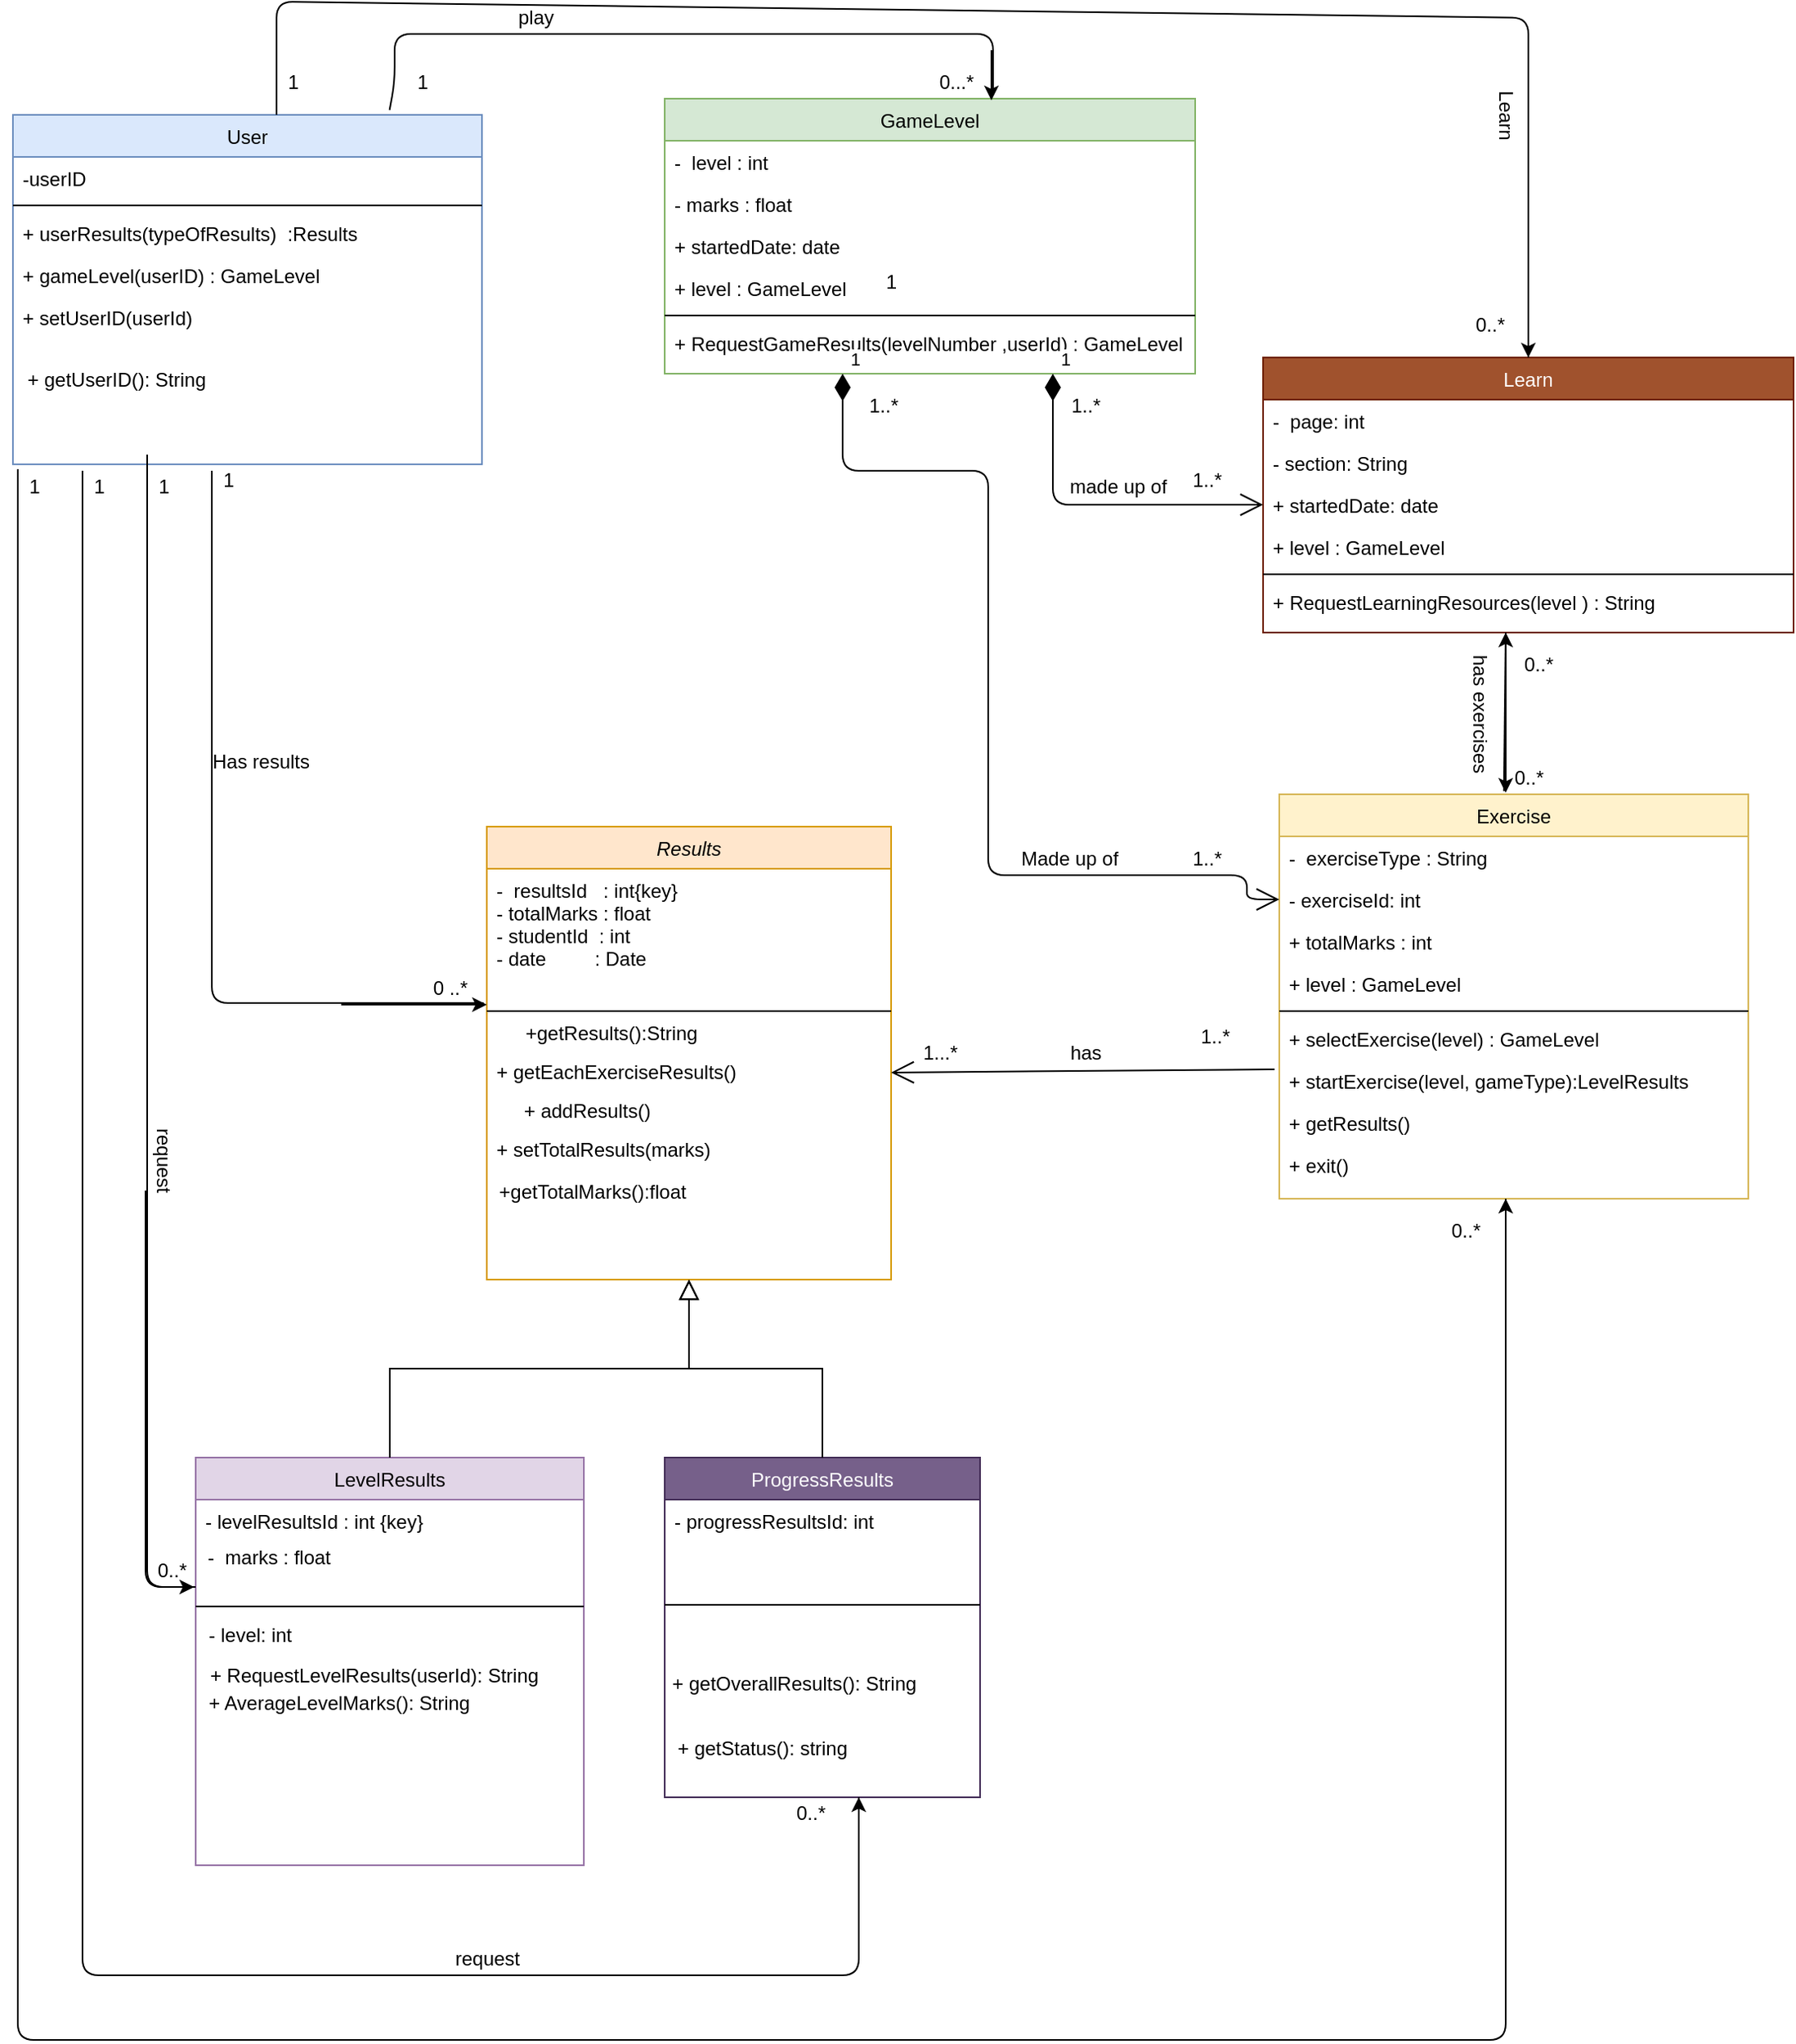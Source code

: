 <mxfile version="14.9.7" type="device"><diagram id="C5RBs43oDa-KdzZeNtuy" name="Page-1"><mxGraphModel dx="998" dy="507" grid="1" gridSize="10" guides="1" tooltips="1" connect="1" arrows="1" fold="1" page="1" pageScale="1" pageWidth="1169" pageHeight="1654" math="0" shadow="0"><root><mxCell id="WIyWlLk6GJQsqaUBKTNV-0"/><mxCell id="WIyWlLk6GJQsqaUBKTNV-1" parent="WIyWlLk6GJQsqaUBKTNV-0"/><mxCell id="zkfFHV4jXpPFQw0GAbJ--0" value="Results" style="swimlane;fontStyle=2;align=center;verticalAlign=top;childLayout=stackLayout;horizontal=1;startSize=26;horizontalStack=0;resizeParent=1;resizeLast=0;collapsible=1;marginBottom=0;rounded=0;shadow=0;strokeWidth=1;fillColor=#ffe6cc;strokeColor=#d79b00;" parent="WIyWlLk6GJQsqaUBKTNV-1" vertex="1"><mxGeometry x="330" y="530" width="250" height="280" as="geometry"><mxRectangle x="230" y="140" width="160" height="26" as="alternateBounds"/></mxGeometry></mxCell><mxCell id="zkfFHV4jXpPFQw0GAbJ--1" value="-  resultsId   : int{key}&#xA;- totalMarks : float&#xA;- studentId  : int &#xA;- date         : Date&#xA;&#xA;&#xA;&#xA;&#xA;&#xA;&#xA;&#xA;" style="text;align=left;verticalAlign=top;spacingLeft=4;spacingRight=4;overflow=hidden;rotatable=0;points=[[0,0.5],[1,0.5]];portConstraint=eastwest;" parent="zkfFHV4jXpPFQw0GAbJ--0" vertex="1"><mxGeometry y="26" width="250" height="84" as="geometry"/></mxCell><mxCell id="zkfFHV4jXpPFQw0GAbJ--4" value="" style="line;html=1;strokeWidth=1;align=left;verticalAlign=middle;spacingTop=-1;spacingLeft=3;spacingRight=3;rotatable=0;labelPosition=right;points=[];portConstraint=eastwest;" parent="zkfFHV4jXpPFQw0GAbJ--0" vertex="1"><mxGeometry y="110" width="250" height="8" as="geometry"/></mxCell><mxCell id="w3OyKyl9Vbg91rYjaGCW-1" value="+getResults():String &amp;nbsp; &amp;nbsp; &amp;nbsp; &amp;nbsp; &amp;nbsp; &amp;nbsp; &amp;nbsp; &amp;nbsp; &amp;nbsp;&amp;nbsp; &amp;nbsp;&amp;nbsp;&amp;nbsp;&amp;nbsp;&amp;nbsp;&amp;nbsp;&amp;nbsp;&amp;nbsp;&amp;nbsp; " style="text;html=1;align=center;verticalAlign=middle;resizable=0;points=[];autosize=1;strokeColor=none;" vertex="1" parent="zkfFHV4jXpPFQw0GAbJ--0"><mxGeometry y="118" width="250" height="20" as="geometry"/></mxCell><mxCell id="w3OyKyl9Vbg91rYjaGCW-17" value="+ getEachExerciseResults()" style="text;align=left;verticalAlign=top;spacingLeft=4;spacingRight=4;overflow=hidden;rotatable=0;points=[[0,0.5],[1,0.5]];portConstraint=eastwest;rounded=0;shadow=0;html=0;" vertex="1" parent="zkfFHV4jXpPFQw0GAbJ--0"><mxGeometry y="138" width="250" height="28" as="geometry"/></mxCell><mxCell id="w3OyKyl9Vbg91rYjaGCW-0" value="&amp;nbsp;&amp;nbsp;&amp;nbsp;&amp;nbsp;&amp;nbsp;&amp;nbsp;&amp;nbsp;&amp;nbsp; + addResults() &amp;nbsp; &amp;nbsp; &amp;nbsp; &amp;nbsp; &amp;nbsp; &amp;nbsp; &amp;nbsp; &amp;nbsp; &amp;nbsp; &amp;nbsp; &amp;nbsp;&amp;nbsp; &amp;nbsp; &amp;nbsp; &amp;nbsp; &amp;nbsp; &amp;nbsp; &amp;nbsp; &amp;nbsp; &amp;nbsp; &amp;nbsp; &amp;nbsp; &amp;nbsp;&amp;nbsp;&amp;nbsp; " style="text;html=1;align=center;verticalAlign=middle;resizable=0;points=[];autosize=1;strokeColor=none;" vertex="1" parent="zkfFHV4jXpPFQw0GAbJ--0"><mxGeometry y="166" width="250" height="20" as="geometry"/></mxCell><mxCell id="zkfFHV4jXpPFQw0GAbJ--6" value="LevelResults" style="swimlane;fontStyle=0;align=center;verticalAlign=top;childLayout=stackLayout;horizontal=1;startSize=26;horizontalStack=0;resizeParent=1;resizeLast=0;collapsible=1;marginBottom=0;rounded=0;shadow=0;strokeWidth=1;fillColor=#e1d5e7;strokeColor=#9673a6;" parent="WIyWlLk6GJQsqaUBKTNV-1" vertex="1"><mxGeometry x="150" y="920" width="240" height="252" as="geometry"><mxRectangle x="130" y="380" width="160" height="26" as="alternateBounds"/></mxGeometry></mxCell><mxCell id="zkfFHV4jXpPFQw0GAbJ--7" value="- levelResultsId : int {key}" style="text;align=left;verticalAlign=top;spacingLeft=4;spacingRight=4;overflow=hidden;rotatable=0;points=[[0,0.5],[1,0.5]];portConstraint=eastwest;" parent="zkfFHV4jXpPFQw0GAbJ--6" vertex="1"><mxGeometry y="26" width="240" height="26" as="geometry"/></mxCell><mxCell id="w3OyKyl9Vbg91rYjaGCW-5" value="-&amp;nbsp; marks : float &amp;nbsp; &amp;nbsp; &amp;nbsp; &amp;nbsp; &amp;nbsp; &amp;nbsp; &amp;nbsp; &amp;nbsp; &amp;nbsp; &amp;nbsp; &amp;nbsp;&amp;nbsp; &amp;nbsp;&amp;nbsp;&amp;nbsp;&amp;nbsp;&amp;nbsp;&amp;nbsp;&amp;nbsp;&amp;nbsp;&amp;nbsp;&amp;nbsp;&amp;nbsp;&amp;nbsp;&amp;nbsp;&amp;nbsp;&amp;nbsp;&amp;nbsp;&amp;nbsp;&amp;nbsp;&amp;nbsp;&amp;nbsp;&amp;nbsp; " style="text;html=1;align=center;verticalAlign=middle;resizable=0;points=[];autosize=1;strokeColor=none;" vertex="1" parent="zkfFHV4jXpPFQw0GAbJ--6"><mxGeometry y="52" width="240" height="20" as="geometry"/></mxCell><mxCell id="zkfFHV4jXpPFQw0GAbJ--9" value="" style="line;html=1;strokeWidth=1;align=left;verticalAlign=middle;spacingTop=-1;spacingLeft=3;spacingRight=3;rotatable=0;labelPosition=right;points=[];portConstraint=eastwest;" parent="zkfFHV4jXpPFQw0GAbJ--6" vertex="1"><mxGeometry y="72" width="240" height="40" as="geometry"/></mxCell><mxCell id="w3OyKyl9Vbg91rYjaGCW-6" value="&lt;div&gt;&lt;br&gt;&lt;/div&gt;&lt;div&gt;+ RequestLevelResults(userId): String&amp;nbsp;&amp;nbsp;&amp;nbsp;&amp;nbsp;&amp;nbsp;&amp;nbsp; &lt;/div&gt;" style="text;html=1;align=center;verticalAlign=middle;resizable=0;points=[];autosize=1;strokeColor=none;" vertex="1" parent="zkfFHV4jXpPFQw0GAbJ--6"><mxGeometry y="112" width="240" height="30" as="geometry"/></mxCell><mxCell id="w3OyKyl9Vbg91rYjaGCW-9" value="+ AverageLevelMarks(): String&amp;nbsp;&amp;nbsp;&amp;nbsp;&amp;nbsp;&amp;nbsp;&amp;nbsp;&amp;nbsp;&amp;nbsp;&amp;nbsp;&amp;nbsp;&amp;nbsp;&amp;nbsp;&amp;nbsp;&amp;nbsp;&amp;nbsp;&amp;nbsp;&amp;nbsp;&amp;nbsp;&amp;nbsp; " style="text;html=1;align=center;verticalAlign=middle;resizable=0;points=[];autosize=1;strokeColor=none;" vertex="1" parent="zkfFHV4jXpPFQw0GAbJ--6"><mxGeometry y="142" width="240" height="20" as="geometry"/></mxCell><mxCell id="zkfFHV4jXpPFQw0GAbJ--12" value="" style="endArrow=block;endSize=10;endFill=0;shadow=0;strokeWidth=1;rounded=0;edgeStyle=elbowEdgeStyle;elbow=vertical;" parent="WIyWlLk6GJQsqaUBKTNV-1" source="zkfFHV4jXpPFQw0GAbJ--6" target="zkfFHV4jXpPFQw0GAbJ--0" edge="1"><mxGeometry width="160" relative="1" as="geometry"><mxPoint x="310" y="613" as="sourcePoint"/><mxPoint x="310" y="613" as="targetPoint"/></mxGeometry></mxCell><mxCell id="zkfFHV4jXpPFQw0GAbJ--13" value="ProgressResults" style="swimlane;fontStyle=0;align=center;verticalAlign=top;childLayout=stackLayout;horizontal=1;startSize=26;horizontalStack=0;resizeParent=1;resizeLast=0;collapsible=1;marginBottom=0;rounded=0;shadow=0;strokeWidth=1;fillColor=#76608a;strokeColor=#432D57;fontColor=#ffffff;" parent="WIyWlLk6GJQsqaUBKTNV-1" vertex="1"><mxGeometry x="440" y="920" width="195" height="210" as="geometry"><mxRectangle x="340" y="380" width="170" height="26" as="alternateBounds"/></mxGeometry></mxCell><mxCell id="zkfFHV4jXpPFQw0GAbJ--14" value="- progressResultsId: int " style="text;align=left;verticalAlign=top;spacingLeft=4;spacingRight=4;overflow=hidden;rotatable=0;points=[[0,0.5],[1,0.5]];portConstraint=eastwest;" parent="zkfFHV4jXpPFQw0GAbJ--13" vertex="1"><mxGeometry y="26" width="195" height="26" as="geometry"/></mxCell><mxCell id="zkfFHV4jXpPFQw0GAbJ--15" value="" style="line;html=1;strokeWidth=1;align=left;verticalAlign=middle;spacingTop=-1;spacingLeft=3;spacingRight=3;rotatable=0;labelPosition=right;points=[];portConstraint=eastwest;" parent="zkfFHV4jXpPFQw0GAbJ--13" vertex="1"><mxGeometry y="52" width="195" height="78" as="geometry"/></mxCell><mxCell id="w3OyKyl9Vbg91rYjaGCW-12" value="+ getOverallResults(): String&amp;nbsp;&amp;nbsp;&amp;nbsp;&amp;nbsp;&amp;nbsp;&amp;nbsp;&amp;nbsp;&amp;nbsp;&amp;nbsp;&amp;nbsp;&amp;nbsp; " style="text;html=1;align=center;verticalAlign=middle;resizable=0;points=[];autosize=1;strokeColor=none;" vertex="1" parent="zkfFHV4jXpPFQw0GAbJ--13"><mxGeometry y="130" width="195" height="20" as="geometry"/></mxCell><mxCell id="zkfFHV4jXpPFQw0GAbJ--16" value="" style="endArrow=block;endSize=10;endFill=0;shadow=0;strokeWidth=1;rounded=0;edgeStyle=elbowEdgeStyle;elbow=vertical;" parent="WIyWlLk6GJQsqaUBKTNV-1" source="zkfFHV4jXpPFQw0GAbJ--13" target="zkfFHV4jXpPFQw0GAbJ--0" edge="1"><mxGeometry width="160" relative="1" as="geometry"><mxPoint x="320" y="783" as="sourcePoint"/><mxPoint x="420" y="681" as="targetPoint"/></mxGeometry></mxCell><mxCell id="zkfFHV4jXpPFQw0GAbJ--17" value="Exercise" style="swimlane;fontStyle=0;align=center;verticalAlign=top;childLayout=stackLayout;horizontal=1;startSize=26;horizontalStack=0;resizeParent=1;resizeLast=0;collapsible=1;marginBottom=0;rounded=0;shadow=0;strokeWidth=1;fillColor=#fff2cc;strokeColor=#d6b656;" parent="WIyWlLk6GJQsqaUBKTNV-1" vertex="1"><mxGeometry x="820" y="510" width="290" height="250" as="geometry"><mxRectangle x="550" y="140" width="160" height="26" as="alternateBounds"/></mxGeometry></mxCell><mxCell id="zkfFHV4jXpPFQw0GAbJ--18" value="-  exerciseType : String" style="text;align=left;verticalAlign=top;spacingLeft=4;spacingRight=4;overflow=hidden;rotatable=0;points=[[0,0.5],[1,0.5]];portConstraint=eastwest;" parent="zkfFHV4jXpPFQw0GAbJ--17" vertex="1"><mxGeometry y="26" width="290" height="26" as="geometry"/></mxCell><mxCell id="zkfFHV4jXpPFQw0GAbJ--19" value="- exerciseId: int " style="text;align=left;verticalAlign=top;spacingLeft=4;spacingRight=4;overflow=hidden;rotatable=0;points=[[0,0.5],[1,0.5]];portConstraint=eastwest;rounded=0;shadow=0;html=0;" parent="zkfFHV4jXpPFQw0GAbJ--17" vertex="1"><mxGeometry y="52" width="290" height="26" as="geometry"/></mxCell><mxCell id="zkfFHV4jXpPFQw0GAbJ--20" value="+ totalMarks : int" style="text;align=left;verticalAlign=top;spacingLeft=4;spacingRight=4;overflow=hidden;rotatable=0;points=[[0,0.5],[1,0.5]];portConstraint=eastwest;rounded=0;shadow=0;html=0;" parent="zkfFHV4jXpPFQw0GAbJ--17" vertex="1"><mxGeometry y="78" width="290" height="26" as="geometry"/></mxCell><mxCell id="zkfFHV4jXpPFQw0GAbJ--22" value="+ level : GameLevel" style="text;align=left;verticalAlign=top;spacingLeft=4;spacingRight=4;overflow=hidden;rotatable=0;points=[[0,0.5],[1,0.5]];portConstraint=eastwest;rounded=0;shadow=0;html=0;" parent="zkfFHV4jXpPFQw0GAbJ--17" vertex="1"><mxGeometry y="104" width="290" height="26" as="geometry"/></mxCell><mxCell id="zkfFHV4jXpPFQw0GAbJ--23" value="" style="line;html=1;strokeWidth=1;align=left;verticalAlign=middle;spacingTop=-1;spacingLeft=3;spacingRight=3;rotatable=0;labelPosition=right;points=[];portConstraint=eastwest;" parent="zkfFHV4jXpPFQw0GAbJ--17" vertex="1"><mxGeometry y="130" width="290" height="8" as="geometry"/></mxCell><mxCell id="zkfFHV4jXpPFQw0GAbJ--24" value="+ selectExercise(level) : GameLevel" style="text;align=left;verticalAlign=top;spacingLeft=4;spacingRight=4;overflow=hidden;rotatable=0;points=[[0,0.5],[1,0.5]];portConstraint=eastwest;" parent="zkfFHV4jXpPFQw0GAbJ--17" vertex="1"><mxGeometry y="138" width="290" height="26" as="geometry"/></mxCell><mxCell id="zkfFHV4jXpPFQw0GAbJ--25" value="+ startExercise(level, gameType):LevelResults" style="text;align=left;verticalAlign=top;spacingLeft=4;spacingRight=4;overflow=hidden;rotatable=0;points=[[0,0.5],[1,0.5]];portConstraint=eastwest;" parent="zkfFHV4jXpPFQw0GAbJ--17" vertex="1"><mxGeometry y="164" width="290" height="26" as="geometry"/></mxCell><mxCell id="w3OyKyl9Vbg91rYjaGCW-18" value="+ getResults()" style="text;align=left;verticalAlign=top;spacingLeft=4;spacingRight=4;overflow=hidden;rotatable=0;points=[[0,0.5],[1,0.5]];portConstraint=eastwest;" vertex="1" parent="zkfFHV4jXpPFQw0GAbJ--17"><mxGeometry y="190" width="290" height="26" as="geometry"/></mxCell><mxCell id="w3OyKyl9Vbg91rYjaGCW-44" value="+ exit()" style="text;align=left;verticalAlign=top;spacingLeft=4;spacingRight=4;overflow=hidden;rotatable=0;points=[[0,0.5],[1,0.5]];portConstraint=eastwest;" vertex="1" parent="zkfFHV4jXpPFQw0GAbJ--17"><mxGeometry y="216" width="290" height="26" as="geometry"/></mxCell><mxCell id="w3OyKyl9Vbg91rYjaGCW-3" value="+ setTotalResults(marks)&amp;nbsp;&amp;nbsp;&amp;nbsp;&amp;nbsp;&amp;nbsp; " style="text;html=1;align=center;verticalAlign=middle;resizable=0;points=[];autosize=1;strokeColor=none;" vertex="1" parent="WIyWlLk6GJQsqaUBKTNV-1"><mxGeometry x="330" y="720" width="160" height="20" as="geometry"/></mxCell><mxCell id="w3OyKyl9Vbg91rYjaGCW-4" value="+getTotalMarks():float" style="text;html=1;align=center;verticalAlign=middle;resizable=0;points=[];autosize=1;strokeColor=none;" vertex="1" parent="WIyWlLk6GJQsqaUBKTNV-1"><mxGeometry x="330" y="746" width="130" height="20" as="geometry"/></mxCell><mxCell id="w3OyKyl9Vbg91rYjaGCW-11" value="- level: int&amp;nbsp;&amp;nbsp;&amp;nbsp;&amp;nbsp;&amp;nbsp;&amp;nbsp;&amp;nbsp;&amp;nbsp;&amp;nbsp;&amp;nbsp;&amp;nbsp;&amp;nbsp;&amp;nbsp;&amp;nbsp;&amp;nbsp;&amp;nbsp;&amp;nbsp;&amp;nbsp;&amp;nbsp;&amp;nbsp;&amp;nbsp;&amp;nbsp; " style="text;html=1;align=center;verticalAlign=middle;resizable=0;points=[];autosize=1;strokeColor=none;" vertex="1" parent="WIyWlLk6GJQsqaUBKTNV-1"><mxGeometry x="150" y="1020" width="140" height="20" as="geometry"/></mxCell><mxCell id="w3OyKyl9Vbg91rYjaGCW-13" value="+ getStatus(): string" style="text;html=1;align=center;verticalAlign=middle;resizable=0;points=[];autosize=1;strokeColor=none;" vertex="1" parent="WIyWlLk6GJQsqaUBKTNV-1"><mxGeometry x="440" y="1090" width="120" height="20" as="geometry"/></mxCell><mxCell id="w3OyKyl9Vbg91rYjaGCW-23" value="User" style="swimlane;fontStyle=0;align=center;verticalAlign=top;childLayout=stackLayout;horizontal=1;startSize=26;horizontalStack=0;resizeParent=1;resizeLast=0;collapsible=1;marginBottom=0;rounded=0;shadow=0;strokeWidth=1;fillColor=#dae8fc;strokeColor=#6c8ebf;" vertex="1" parent="WIyWlLk6GJQsqaUBKTNV-1"><mxGeometry x="37" y="90" width="290" height="216" as="geometry"><mxRectangle x="550" y="140" width="160" height="26" as="alternateBounds"/></mxGeometry></mxCell><mxCell id="w3OyKyl9Vbg91rYjaGCW-24" value="-userID" style="text;align=left;verticalAlign=top;spacingLeft=4;spacingRight=4;overflow=hidden;rotatable=0;points=[[0,0.5],[1,0.5]];portConstraint=eastwest;" vertex="1" parent="w3OyKyl9Vbg91rYjaGCW-23"><mxGeometry y="26" width="290" height="26" as="geometry"/></mxCell><mxCell id="w3OyKyl9Vbg91rYjaGCW-28" value="" style="line;html=1;strokeWidth=1;align=left;verticalAlign=middle;spacingTop=-1;spacingLeft=3;spacingRight=3;rotatable=0;labelPosition=right;points=[];portConstraint=eastwest;" vertex="1" parent="w3OyKyl9Vbg91rYjaGCW-23"><mxGeometry y="52" width="290" height="8" as="geometry"/></mxCell><mxCell id="w3OyKyl9Vbg91rYjaGCW-29" value="+ userResults(typeOfResults)  :Results" style="text;align=left;verticalAlign=top;spacingLeft=4;spacingRight=4;overflow=hidden;rotatable=0;points=[[0,0.5],[1,0.5]];portConstraint=eastwest;" vertex="1" parent="w3OyKyl9Vbg91rYjaGCW-23"><mxGeometry y="60" width="290" height="26" as="geometry"/></mxCell><mxCell id="w3OyKyl9Vbg91rYjaGCW-30" value="+ gameLevel(userID) : GameLevel " style="text;align=left;verticalAlign=top;spacingLeft=4;spacingRight=4;overflow=hidden;rotatable=0;points=[[0,0.5],[1,0.5]];portConstraint=eastwest;" vertex="1" parent="w3OyKyl9Vbg91rYjaGCW-23"><mxGeometry y="86" width="290" height="26" as="geometry"/></mxCell><mxCell id="w3OyKyl9Vbg91rYjaGCW-31" value="+ setUserID(userId)" style="text;align=left;verticalAlign=top;spacingLeft=4;spacingRight=4;overflow=hidden;rotatable=0;points=[[0,0.5],[1,0.5]];portConstraint=eastwest;" vertex="1" parent="w3OyKyl9Vbg91rYjaGCW-23"><mxGeometry y="112" width="290" height="26" as="geometry"/></mxCell><mxCell id="w3OyKyl9Vbg91rYjaGCW-32" value="" style="resizable=0;align=right;verticalAlign=bottom;labelBackgroundColor=none;fontSize=12;" connectable="0" vertex="1" parent="WIyWlLk6GJQsqaUBKTNV-1"><mxGeometry x="30" y="212" as="geometry"/></mxCell><mxCell id="w3OyKyl9Vbg91rYjaGCW-33" value="+ getUserID(): String" style="text;align=left;verticalAlign=top;spacingLeft=4;spacingRight=4;overflow=hidden;rotatable=0;points=[[0,0.5],[1,0.5]];portConstraint=eastwest;" vertex="1" parent="WIyWlLk6GJQsqaUBKTNV-1"><mxGeometry x="40" y="240" width="290" height="26" as="geometry"/></mxCell><mxCell id="w3OyKyl9Vbg91rYjaGCW-34" value="GameLevel" style="swimlane;fontStyle=0;align=center;verticalAlign=top;childLayout=stackLayout;horizontal=1;startSize=26;horizontalStack=0;resizeParent=1;resizeLast=0;collapsible=1;marginBottom=0;rounded=0;shadow=0;strokeWidth=1;fillColor=#d5e8d4;strokeColor=#82b366;" vertex="1" parent="WIyWlLk6GJQsqaUBKTNV-1"><mxGeometry x="440" y="80" width="328" height="170" as="geometry"><mxRectangle x="550" y="140" width="160" height="26" as="alternateBounds"/></mxGeometry></mxCell><mxCell id="w3OyKyl9Vbg91rYjaGCW-35" value="-  level : int" style="text;align=left;verticalAlign=top;spacingLeft=4;spacingRight=4;overflow=hidden;rotatable=0;points=[[0,0.5],[1,0.5]];portConstraint=eastwest;" vertex="1" parent="w3OyKyl9Vbg91rYjaGCW-34"><mxGeometry y="26" width="328" height="26" as="geometry"/></mxCell><mxCell id="w3OyKyl9Vbg91rYjaGCW-36" value="- marks : float " style="text;align=left;verticalAlign=top;spacingLeft=4;spacingRight=4;overflow=hidden;rotatable=0;points=[[0,0.5],[1,0.5]];portConstraint=eastwest;rounded=0;shadow=0;html=0;" vertex="1" parent="w3OyKyl9Vbg91rYjaGCW-34"><mxGeometry y="52" width="328" height="26" as="geometry"/></mxCell><mxCell id="w3OyKyl9Vbg91rYjaGCW-37" value="+ startedDate: date" style="text;align=left;verticalAlign=top;spacingLeft=4;spacingRight=4;overflow=hidden;rotatable=0;points=[[0,0.5],[1,0.5]];portConstraint=eastwest;rounded=0;shadow=0;html=0;" vertex="1" parent="w3OyKyl9Vbg91rYjaGCW-34"><mxGeometry y="78" width="328" height="26" as="geometry"/></mxCell><mxCell id="w3OyKyl9Vbg91rYjaGCW-38" value="+ level : GameLevel" style="text;align=left;verticalAlign=top;spacingLeft=4;spacingRight=4;overflow=hidden;rotatable=0;points=[[0,0.5],[1,0.5]];portConstraint=eastwest;rounded=0;shadow=0;html=0;" vertex="1" parent="w3OyKyl9Vbg91rYjaGCW-34"><mxGeometry y="104" width="328" height="26" as="geometry"/></mxCell><mxCell id="w3OyKyl9Vbg91rYjaGCW-39" value="" style="line;html=1;strokeWidth=1;align=left;verticalAlign=middle;spacingTop=-1;spacingLeft=3;spacingRight=3;rotatable=0;labelPosition=right;points=[];portConstraint=eastwest;" vertex="1" parent="w3OyKyl9Vbg91rYjaGCW-34"><mxGeometry y="130" width="328" height="8" as="geometry"/></mxCell><mxCell id="w3OyKyl9Vbg91rYjaGCW-40" value="+ RequestGameResults(levelNumber ,userId) : GameLevel" style="text;align=left;verticalAlign=top;spacingLeft=4;spacingRight=4;overflow=hidden;rotatable=0;points=[[0,0.5],[1,0.5]];portConstraint=eastwest;" vertex="1" parent="w3OyKyl9Vbg91rYjaGCW-34"><mxGeometry y="138" width="328" height="26" as="geometry"/></mxCell><mxCell id="w3OyKyl9Vbg91rYjaGCW-43" value="1" style="resizable=0;align=right;verticalAlign=bottom;labelBackgroundColor=none;fontSize=12;" connectable="0" vertex="1" parent="WIyWlLk6GJQsqaUBKTNV-1"><mxGeometry x="585" y="202" as="geometry"/></mxCell><mxCell id="w3OyKyl9Vbg91rYjaGCW-45" value="Learn" style="swimlane;fontStyle=0;align=center;verticalAlign=top;childLayout=stackLayout;horizontal=1;startSize=26;horizontalStack=0;resizeParent=1;resizeLast=0;collapsible=1;marginBottom=0;rounded=0;shadow=0;strokeWidth=1;fillColor=#a0522d;strokeColor=#6D1F00;fontColor=#ffffff;" vertex="1" parent="WIyWlLk6GJQsqaUBKTNV-1"><mxGeometry x="810" y="240" width="328" height="170" as="geometry"><mxRectangle x="550" y="140" width="160" height="26" as="alternateBounds"/></mxGeometry></mxCell><mxCell id="w3OyKyl9Vbg91rYjaGCW-46" value="-  page: int" style="text;align=left;verticalAlign=top;spacingLeft=4;spacingRight=4;overflow=hidden;rotatable=0;points=[[0,0.5],[1,0.5]];portConstraint=eastwest;" vertex="1" parent="w3OyKyl9Vbg91rYjaGCW-45"><mxGeometry y="26" width="328" height="26" as="geometry"/></mxCell><mxCell id="w3OyKyl9Vbg91rYjaGCW-47" value="- section: String " style="text;align=left;verticalAlign=top;spacingLeft=4;spacingRight=4;overflow=hidden;rotatable=0;points=[[0,0.5],[1,0.5]];portConstraint=eastwest;rounded=0;shadow=0;html=0;" vertex="1" parent="w3OyKyl9Vbg91rYjaGCW-45"><mxGeometry y="52" width="328" height="26" as="geometry"/></mxCell><mxCell id="w3OyKyl9Vbg91rYjaGCW-48" value="+ startedDate: date" style="text;align=left;verticalAlign=top;spacingLeft=4;spacingRight=4;overflow=hidden;rotatable=0;points=[[0,0.5],[1,0.5]];portConstraint=eastwest;rounded=0;shadow=0;html=0;" vertex="1" parent="w3OyKyl9Vbg91rYjaGCW-45"><mxGeometry y="78" width="328" height="26" as="geometry"/></mxCell><mxCell id="w3OyKyl9Vbg91rYjaGCW-49" value="+ level : GameLevel" style="text;align=left;verticalAlign=top;spacingLeft=4;spacingRight=4;overflow=hidden;rotatable=0;points=[[0,0.5],[1,0.5]];portConstraint=eastwest;rounded=0;shadow=0;html=0;" vertex="1" parent="w3OyKyl9Vbg91rYjaGCW-45"><mxGeometry y="104" width="328" height="26" as="geometry"/></mxCell><mxCell id="w3OyKyl9Vbg91rYjaGCW-50" value="" style="line;html=1;strokeWidth=1;align=left;verticalAlign=middle;spacingTop=-1;spacingLeft=3;spacingRight=3;rotatable=0;labelPosition=right;points=[];portConstraint=eastwest;" vertex="1" parent="w3OyKyl9Vbg91rYjaGCW-45"><mxGeometry y="130" width="328" height="8" as="geometry"/></mxCell><mxCell id="w3OyKyl9Vbg91rYjaGCW-51" value="+ RequestLearningResources(level ) : String" style="text;align=left;verticalAlign=top;spacingLeft=4;spacingRight=4;overflow=hidden;rotatable=0;points=[[0,0.5],[1,0.5]];portConstraint=eastwest;" vertex="1" parent="w3OyKyl9Vbg91rYjaGCW-45"><mxGeometry y="138" width="328" height="26" as="geometry"/></mxCell><mxCell id="w3OyKyl9Vbg91rYjaGCW-54" value="" style="endArrow=none;html=1;entryX=-0.008;entryY=0.988;entryDx=0;entryDy=0;entryPerimeter=0;" edge="1" parent="WIyWlLk6GJQsqaUBKTNV-1" target="zkfFHV4jXpPFQw0GAbJ--1"><mxGeometry width="50" height="50" relative="1" as="geometry"><mxPoint x="160" y="310" as="sourcePoint"/><mxPoint x="310" y="600" as="targetPoint"/><Array as="points"><mxPoint x="160" y="639"/></Array></mxGeometry></mxCell><mxCell id="w3OyKyl9Vbg91rYjaGCW-56" value="Has results" style="text;html=1;align=center;verticalAlign=middle;resizable=0;points=[];autosize=1;strokeColor=none;" vertex="1" parent="WIyWlLk6GJQsqaUBKTNV-1"><mxGeometry x="150" y="480" width="80" height="20" as="geometry"/></mxCell><mxCell id="w3OyKyl9Vbg91rYjaGCW-57" value="1" style="text;html=1;align=center;verticalAlign=middle;resizable=0;points=[];autosize=1;strokeColor=none;" vertex="1" parent="WIyWlLk6GJQsqaUBKTNV-1"><mxGeometry x="160" y="306" width="20" height="20" as="geometry"/></mxCell><mxCell id="w3OyKyl9Vbg91rYjaGCW-58" value="0 ..*" style="text;html=1;align=center;verticalAlign=middle;resizable=0;points=[];autosize=1;strokeColor=none;" vertex="1" parent="WIyWlLk6GJQsqaUBKTNV-1"><mxGeometry x="287" y="620" width="40" height="20" as="geometry"/></mxCell><mxCell id="w3OyKyl9Vbg91rYjaGCW-59" value="" style="endArrow=none;html=1;entryX=0.619;entryY=-0.012;entryDx=0;entryDy=0;entryPerimeter=0;exitX=0.803;exitY=-0.014;exitDx=0;exitDy=0;exitPerimeter=0;" edge="1" parent="WIyWlLk6GJQsqaUBKTNV-1" source="w3OyKyl9Vbg91rYjaGCW-23" target="w3OyKyl9Vbg91rYjaGCW-34"><mxGeometry width="50" height="50" relative="1" as="geometry"><mxPoint x="300" y="80" as="sourcePoint"/><mxPoint x="350" y="30" as="targetPoint"/><Array as="points"><mxPoint x="273" y="70"/><mxPoint x="273" y="40"/><mxPoint x="643" y="40"/></Array></mxGeometry></mxCell><mxCell id="w3OyKyl9Vbg91rYjaGCW-60" value="play" style="text;html=1;align=center;verticalAlign=middle;resizable=0;points=[];autosize=1;strokeColor=none;" vertex="1" parent="WIyWlLk6GJQsqaUBKTNV-1"><mxGeometry x="340" y="20" width="40" height="20" as="geometry"/></mxCell><mxCell id="w3OyKyl9Vbg91rYjaGCW-61" value="0...*" style="text;html=1;align=center;verticalAlign=middle;resizable=0;points=[];autosize=1;strokeColor=none;" vertex="1" parent="WIyWlLk6GJQsqaUBKTNV-1"><mxGeometry x="600" y="60" width="40" height="20" as="geometry"/></mxCell><mxCell id="w3OyKyl9Vbg91rYjaGCW-62" value="1" style="text;html=1;align=center;verticalAlign=middle;resizable=0;points=[];autosize=1;strokeColor=none;" vertex="1" parent="WIyWlLk6GJQsqaUBKTNV-1"><mxGeometry x="280" y="60" width="20" height="20" as="geometry"/></mxCell><mxCell id="w3OyKyl9Vbg91rYjaGCW-63" value="" style="endArrow=none;html=1;entryX=0.5;entryY=0;entryDx=0;entryDy=0;" edge="1" parent="WIyWlLk6GJQsqaUBKTNV-1" target="w3OyKyl9Vbg91rYjaGCW-45"><mxGeometry width="50" height="50" relative="1" as="geometry"><mxPoint x="200" y="90" as="sourcePoint"/><mxPoint x="250" y="40" as="targetPoint"/><Array as="points"><mxPoint x="200" y="20"/><mxPoint x="974" y="30"/></Array></mxGeometry></mxCell><mxCell id="w3OyKyl9Vbg91rYjaGCW-64" value="1" style="text;html=1;align=center;verticalAlign=middle;resizable=0;points=[];autosize=1;strokeColor=none;" vertex="1" parent="WIyWlLk6GJQsqaUBKTNV-1"><mxGeometry x="200" y="60" width="20" height="20" as="geometry"/></mxCell><mxCell id="w3OyKyl9Vbg91rYjaGCW-65" value="0..*" style="text;html=1;align=center;verticalAlign=middle;resizable=0;points=[];autosize=1;strokeColor=none;" vertex="1" parent="WIyWlLk6GJQsqaUBKTNV-1"><mxGeometry x="935" y="210" width="30" height="20" as="geometry"/></mxCell><mxCell id="w3OyKyl9Vbg91rYjaGCW-66" value="Learn" style="text;html=1;align=center;verticalAlign=middle;resizable=0;points=[];autosize=1;strokeColor=none;rotation=90;" vertex="1" parent="WIyWlLk6GJQsqaUBKTNV-1"><mxGeometry x="935" y="80" width="50" height="20" as="geometry"/></mxCell><mxCell id="w3OyKyl9Vbg91rYjaGCW-67" value="" style="endArrow=none;html=1;" edge="1" parent="WIyWlLk6GJQsqaUBKTNV-1"><mxGeometry width="50" height="50" relative="1" as="geometry"><mxPoint x="150" y="1000" as="sourcePoint"/><mxPoint x="120" y="300" as="targetPoint"/><Array as="points"><mxPoint x="120" y="1000"/></Array></mxGeometry></mxCell><mxCell id="w3OyKyl9Vbg91rYjaGCW-68" value="request" style="text;html=1;align=center;verticalAlign=middle;resizable=0;points=[];autosize=1;strokeColor=none;rotation=90;" vertex="1" parent="WIyWlLk6GJQsqaUBKTNV-1"><mxGeometry x="100" y="726" width="60" height="20" as="geometry"/></mxCell><mxCell id="w3OyKyl9Vbg91rYjaGCW-69" value="0..*" style="text;html=1;align=center;verticalAlign=middle;resizable=0;points=[];autosize=1;strokeColor=none;" vertex="1" parent="WIyWlLk6GJQsqaUBKTNV-1"><mxGeometry x="120" y="980" width="30" height="20" as="geometry"/></mxCell><mxCell id="w3OyKyl9Vbg91rYjaGCW-70" value="1" style="text;html=1;align=center;verticalAlign=middle;resizable=0;points=[];autosize=1;strokeColor=none;" vertex="1" parent="WIyWlLk6GJQsqaUBKTNV-1"><mxGeometry x="120" y="310" width="20" height="20" as="geometry"/></mxCell><mxCell id="w3OyKyl9Vbg91rYjaGCW-71" value="" style="endArrow=none;html=1;" edge="1" parent="WIyWlLk6GJQsqaUBKTNV-1"><mxGeometry width="50" height="50" relative="1" as="geometry"><mxPoint x="560" y="1130" as="sourcePoint"/><mxPoint x="80" y="310" as="targetPoint"/><Array as="points"><mxPoint x="560" y="1240"/><mxPoint x="80" y="1240"/></Array></mxGeometry></mxCell><mxCell id="w3OyKyl9Vbg91rYjaGCW-72" value="1" style="text;html=1;align=center;verticalAlign=middle;resizable=0;points=[];autosize=1;strokeColor=none;" vertex="1" parent="WIyWlLk6GJQsqaUBKTNV-1"><mxGeometry x="80" y="310" width="20" height="20" as="geometry"/></mxCell><mxCell id="w3OyKyl9Vbg91rYjaGCW-73" value="request" style="text;html=1;align=center;verticalAlign=middle;resizable=0;points=[];autosize=1;strokeColor=none;" vertex="1" parent="WIyWlLk6GJQsqaUBKTNV-1"><mxGeometry x="300" y="1220" width="60" height="20" as="geometry"/></mxCell><mxCell id="w3OyKyl9Vbg91rYjaGCW-74" value="0..*" style="text;html=1;align=center;verticalAlign=middle;resizable=0;points=[];autosize=1;strokeColor=none;" vertex="1" parent="WIyWlLk6GJQsqaUBKTNV-1"><mxGeometry x="515" y="1130" width="30" height="20" as="geometry"/></mxCell><mxCell id="w3OyKyl9Vbg91rYjaGCW-75" value="" style="endArrow=none;html=1;" edge="1" parent="WIyWlLk6GJQsqaUBKTNV-1"><mxGeometry width="50" height="50" relative="1" as="geometry"><mxPoint x="40" y="309" as="sourcePoint"/><mxPoint x="960" y="760" as="targetPoint"/><Array as="points"><mxPoint x="40" y="1280"/><mxPoint x="960" y="1280"/></Array></mxGeometry></mxCell><mxCell id="w3OyKyl9Vbg91rYjaGCW-76" value="1" style="text;html=1;align=center;verticalAlign=middle;resizable=0;points=[];autosize=1;strokeColor=none;" vertex="1" parent="WIyWlLk6GJQsqaUBKTNV-1"><mxGeometry x="40" y="310" width="20" height="20" as="geometry"/></mxCell><mxCell id="w3OyKyl9Vbg91rYjaGCW-77" value="0..*" style="text;html=1;align=center;verticalAlign=middle;resizable=0;points=[];autosize=1;strokeColor=none;" vertex="1" parent="WIyWlLk6GJQsqaUBKTNV-1"><mxGeometry x="920" y="770" width="30" height="20" as="geometry"/></mxCell><mxCell id="w3OyKyl9Vbg91rYjaGCW-78" value="" style="endArrow=none;html=1;exitX=0.479;exitY=-0.008;exitDx=0;exitDy=0;exitPerimeter=0;" edge="1" parent="WIyWlLk6GJQsqaUBKTNV-1" source="zkfFHV4jXpPFQw0GAbJ--17"><mxGeometry width="50" height="50" relative="1" as="geometry"><mxPoint x="960" y="500" as="sourcePoint"/><mxPoint x="960" y="410" as="targetPoint"/></mxGeometry></mxCell><mxCell id="w3OyKyl9Vbg91rYjaGCW-79" value="0..*" style="text;html=1;align=center;verticalAlign=middle;resizable=0;points=[];autosize=1;strokeColor=none;" vertex="1" parent="WIyWlLk6GJQsqaUBKTNV-1"><mxGeometry x="965" y="420" width="30" height="20" as="geometry"/></mxCell><mxCell id="w3OyKyl9Vbg91rYjaGCW-80" value="0..*" style="text;html=1;align=center;verticalAlign=middle;resizable=0;points=[];autosize=1;strokeColor=none;" vertex="1" parent="WIyWlLk6GJQsqaUBKTNV-1"><mxGeometry x="959" y="490" width="30" height="20" as="geometry"/></mxCell><mxCell id="w3OyKyl9Vbg91rYjaGCW-81" value="has exercises" style="text;html=1;align=center;verticalAlign=middle;resizable=0;points=[];autosize=1;strokeColor=none;rotation=90;" vertex="1" parent="WIyWlLk6GJQsqaUBKTNV-1"><mxGeometry x="899" y="450" width="90" height="20" as="geometry"/></mxCell><mxCell id="w3OyKyl9Vbg91rYjaGCW-82" value="1" style="endArrow=open;html=1;endSize=12;startArrow=diamondThin;startSize=14;startFill=1;edgeStyle=orthogonalEdgeStyle;align=left;verticalAlign=bottom;entryX=0;entryY=0.5;entryDx=0;entryDy=0;" edge="1" parent="WIyWlLk6GJQsqaUBKTNV-1" target="zkfFHV4jXpPFQw0GAbJ--19"><mxGeometry x="-1" y="3" relative="1" as="geometry"><mxPoint x="550" y="250" as="sourcePoint"/><mxPoint x="880" y="760" as="targetPoint"/><Array as="points"><mxPoint x="550" y="310"/><mxPoint x="640" y="310"/><mxPoint x="640" y="560"/><mxPoint x="800" y="560"/><mxPoint x="800" y="575"/></Array></mxGeometry></mxCell><mxCell id="w3OyKyl9Vbg91rYjaGCW-83" value="1" style="endArrow=open;html=1;endSize=12;startArrow=diamondThin;startSize=14;startFill=1;edgeStyle=orthogonalEdgeStyle;align=left;verticalAlign=bottom;entryX=0;entryY=0.5;entryDx=0;entryDy=0;" edge="1" parent="WIyWlLk6GJQsqaUBKTNV-1" target="w3OyKyl9Vbg91rYjaGCW-48"><mxGeometry x="-1" y="3" relative="1" as="geometry"><mxPoint x="680" y="250" as="sourcePoint"/><mxPoint x="880" y="460" as="targetPoint"/><Array as="points"><mxPoint x="680" y="331"/></Array></mxGeometry></mxCell><mxCell id="w3OyKyl9Vbg91rYjaGCW-84" value="Made up of" style="text;html=1;align=center;verticalAlign=middle;resizable=0;points=[];autosize=1;strokeColor=none;" vertex="1" parent="WIyWlLk6GJQsqaUBKTNV-1"><mxGeometry x="650" y="540" width="80" height="20" as="geometry"/></mxCell><mxCell id="w3OyKyl9Vbg91rYjaGCW-85" value="made up of" style="text;html=1;align=center;verticalAlign=middle;resizable=0;points=[];autosize=1;strokeColor=none;" vertex="1" parent="WIyWlLk6GJQsqaUBKTNV-1"><mxGeometry x="680" y="310" width="80" height="20" as="geometry"/></mxCell><mxCell id="w3OyKyl9Vbg91rYjaGCW-86" value="1..*" style="text;html=1;align=center;verticalAlign=middle;resizable=0;points=[];autosize=1;strokeColor=none;" vertex="1" parent="WIyWlLk6GJQsqaUBKTNV-1"><mxGeometry x="760" y="540" width="30" height="20" as="geometry"/></mxCell><mxCell id="w3OyKyl9Vbg91rYjaGCW-87" value="1..*" style="text;html=1;align=center;verticalAlign=middle;resizable=0;points=[];autosize=1;strokeColor=none;" vertex="1" parent="WIyWlLk6GJQsqaUBKTNV-1"><mxGeometry x="760" y="306" width="30" height="20" as="geometry"/></mxCell><mxCell id="w3OyKyl9Vbg91rYjaGCW-88" value="1..*" style="text;html=1;align=center;verticalAlign=middle;resizable=0;points=[];autosize=1;strokeColor=none;" vertex="1" parent="WIyWlLk6GJQsqaUBKTNV-1"><mxGeometry x="685" y="260" width="30" height="20" as="geometry"/></mxCell><mxCell id="w3OyKyl9Vbg91rYjaGCW-89" value="1..*" style="text;html=1;align=center;verticalAlign=middle;resizable=0;points=[];autosize=1;strokeColor=none;" vertex="1" parent="WIyWlLk6GJQsqaUBKTNV-1"><mxGeometry x="560" y="260" width="30" height="20" as="geometry"/></mxCell><mxCell id="w3OyKyl9Vbg91rYjaGCW-92" value="" style="endArrow=open;endFill=1;endSize=12;html=1;entryX=1;entryY=0.5;entryDx=0;entryDy=0;exitX=-0.01;exitY=0.231;exitDx=0;exitDy=0;exitPerimeter=0;" edge="1" parent="WIyWlLk6GJQsqaUBKTNV-1" source="zkfFHV4jXpPFQw0GAbJ--25" target="w3OyKyl9Vbg91rYjaGCW-17"><mxGeometry width="160" relative="1" as="geometry"><mxPoint x="640" y="780" as="sourcePoint"/><mxPoint x="800" y="780" as="targetPoint"/></mxGeometry></mxCell><mxCell id="w3OyKyl9Vbg91rYjaGCW-93" value="has " style="text;html=1;align=center;verticalAlign=middle;resizable=0;points=[];autosize=1;strokeColor=none;" vertex="1" parent="WIyWlLk6GJQsqaUBKTNV-1"><mxGeometry x="685" y="660" width="30" height="20" as="geometry"/></mxCell><mxCell id="w3OyKyl9Vbg91rYjaGCW-94" value="1...*" style="text;html=1;align=center;verticalAlign=middle;resizable=0;points=[];autosize=1;strokeColor=none;" vertex="1" parent="WIyWlLk6GJQsqaUBKTNV-1"><mxGeometry x="590" y="660" width="40" height="20" as="geometry"/></mxCell><mxCell id="w3OyKyl9Vbg91rYjaGCW-95" value="1..*" style="text;html=1;align=center;verticalAlign=middle;resizable=0;points=[];autosize=1;strokeColor=none;" vertex="1" parent="WIyWlLk6GJQsqaUBKTNV-1"><mxGeometry x="765" y="650" width="30" height="20" as="geometry"/></mxCell><mxCell id="w3OyKyl9Vbg91rYjaGCW-96" value="" style="endArrow=classic;html=1;entryX=0.5;entryY=0;entryDx=0;entryDy=0;" edge="1" parent="WIyWlLk6GJQsqaUBKTNV-1" target="w3OyKyl9Vbg91rYjaGCW-45"><mxGeometry width="50" height="50" relative="1" as="geometry"><mxPoint x="974" y="180" as="sourcePoint"/><mxPoint x="970" y="140" as="targetPoint"/></mxGeometry></mxCell><mxCell id="w3OyKyl9Vbg91rYjaGCW-97" value="" style="endArrow=classic;html=1;entryX=1.05;entryY=1.05;entryDx=0;entryDy=0;entryPerimeter=0;" edge="1" parent="WIyWlLk6GJQsqaUBKTNV-1" target="w3OyKyl9Vbg91rYjaGCW-61"><mxGeometry width="50" height="50" relative="1" as="geometry"><mxPoint x="642" y="50" as="sourcePoint"/><mxPoint x="720" y="40" as="targetPoint"/></mxGeometry></mxCell><mxCell id="w3OyKyl9Vbg91rYjaGCW-98" value="" style="endArrow=classic;startArrow=classic;html=1;exitX=0.033;exitY=0.95;exitDx=0;exitDy=0;exitPerimeter=0;" edge="1" parent="WIyWlLk6GJQsqaUBKTNV-1" source="w3OyKyl9Vbg91rYjaGCW-80"><mxGeometry width="50" height="50" relative="1" as="geometry"><mxPoint x="950" y="490" as="sourcePoint"/><mxPoint x="960" y="410" as="targetPoint"/></mxGeometry></mxCell><mxCell id="w3OyKyl9Vbg91rYjaGCW-99" value="" style="endArrow=classic;html=1;" edge="1" parent="WIyWlLk6GJQsqaUBKTNV-1"><mxGeometry width="50" height="50" relative="1" as="geometry"><mxPoint x="960" y="820" as="sourcePoint"/><mxPoint x="960" y="760" as="targetPoint"/></mxGeometry></mxCell><mxCell id="w3OyKyl9Vbg91rYjaGCW-100" value="" style="endArrow=classic;html=1;" edge="1" parent="WIyWlLk6GJQsqaUBKTNV-1"><mxGeometry width="50" height="50" relative="1" as="geometry"><mxPoint x="560" y="1200" as="sourcePoint"/><mxPoint x="560" y="1130" as="targetPoint"/></mxGeometry></mxCell><mxCell id="w3OyKyl9Vbg91rYjaGCW-101" value="" style="endArrow=classic;html=1;entryX=0.967;entryY=1;entryDx=0;entryDy=0;entryPerimeter=0;exitX=0.817;exitY=1.05;exitDx=0;exitDy=0;exitPerimeter=0;" edge="1" parent="WIyWlLk6GJQsqaUBKTNV-1" source="w3OyKyl9Vbg91rYjaGCW-68" target="w3OyKyl9Vbg91rYjaGCW-69"><mxGeometry width="50" height="50" relative="1" as="geometry"><mxPoint x="90" y="1070" as="sourcePoint"/><mxPoint x="140" y="1020" as="targetPoint"/><Array as="points"><mxPoint x="119" y="1000"/></Array></mxGeometry></mxCell><mxCell id="w3OyKyl9Vbg91rYjaGCW-102" value="" style="endArrow=classic;html=1;" edge="1" parent="WIyWlLk6GJQsqaUBKTNV-1"><mxGeometry width="50" height="50" relative="1" as="geometry"><mxPoint x="240" y="640" as="sourcePoint"/><mxPoint x="330" y="640" as="targetPoint"/></mxGeometry></mxCell></root></mxGraphModel></diagram></mxfile>